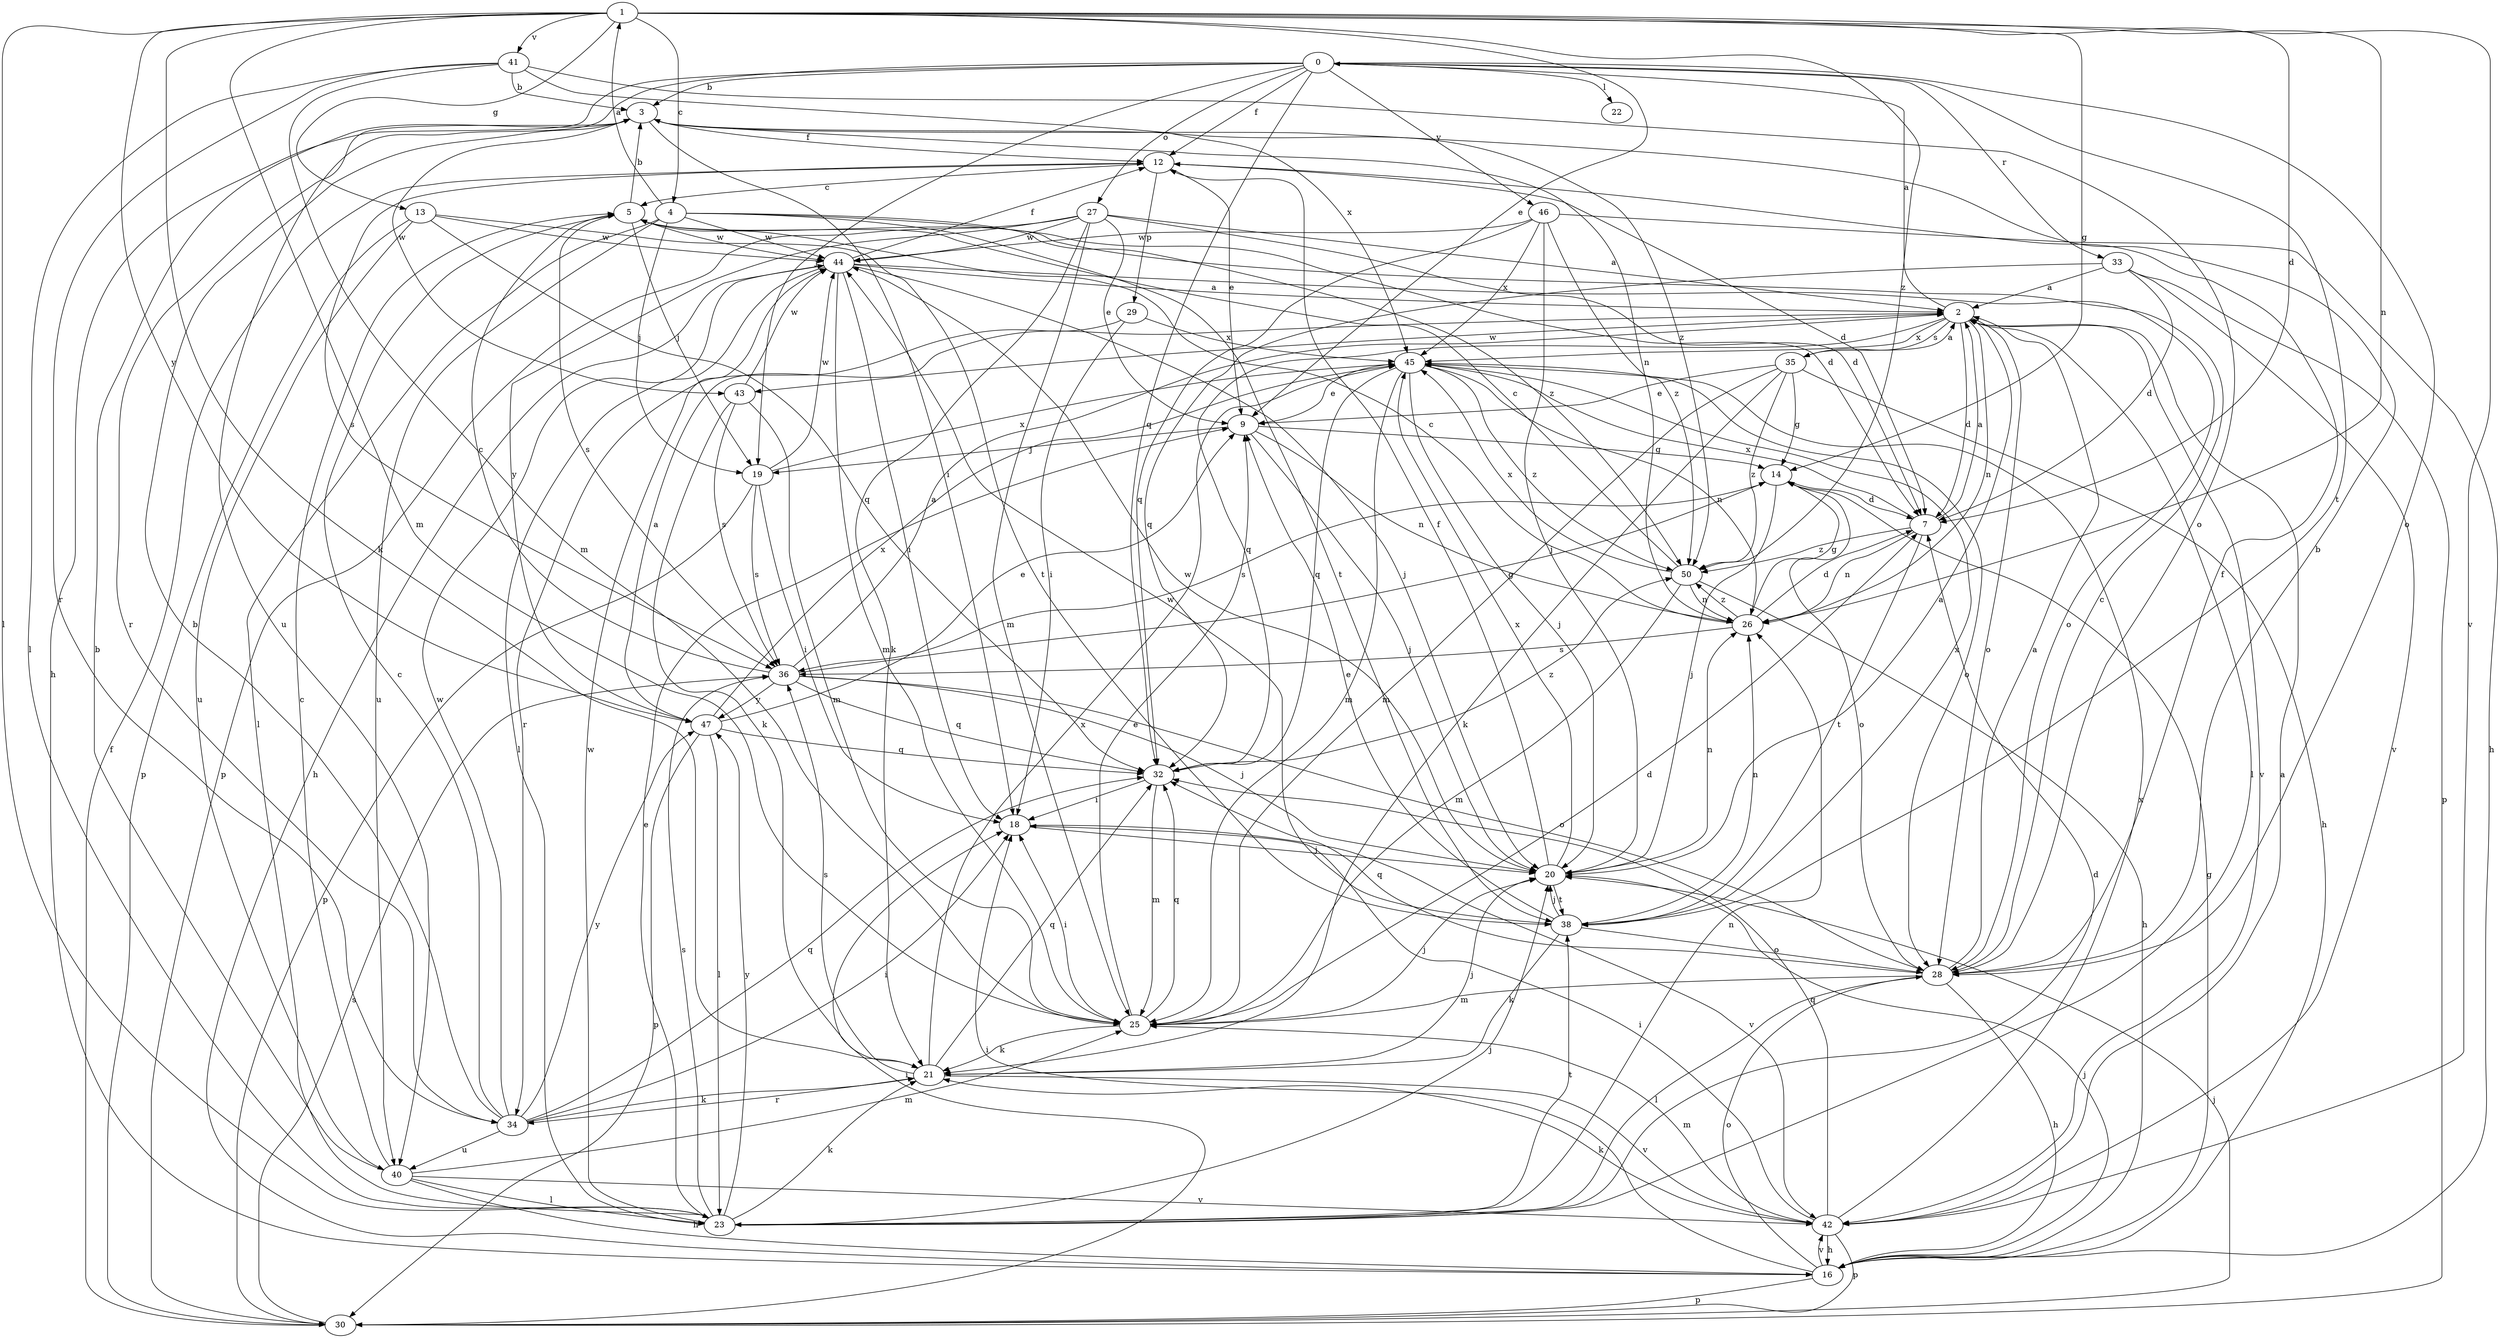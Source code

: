 strict digraph  {
0;
1;
2;
3;
4;
5;
7;
9;
12;
13;
14;
16;
18;
19;
20;
21;
22;
23;
25;
26;
27;
28;
29;
30;
32;
33;
34;
35;
36;
38;
40;
41;
42;
43;
44;
45;
46;
47;
50;
0 -> 3  [label=b];
0 -> 12  [label=f];
0 -> 16  [label=h];
0 -> 19  [label=j];
0 -> 22  [label=l];
0 -> 27  [label=o];
0 -> 28  [label=o];
0 -> 32  [label=q];
0 -> 33  [label=r];
0 -> 38  [label=t];
0 -> 40  [label=u];
0 -> 46  [label=y];
1 -> 4  [label=c];
1 -> 7  [label=d];
1 -> 9  [label=e];
1 -> 13  [label=g];
1 -> 14  [label=g];
1 -> 21  [label=k];
1 -> 23  [label=l];
1 -> 25  [label=m];
1 -> 26  [label=n];
1 -> 41  [label=v];
1 -> 42  [label=v];
1 -> 47  [label=y];
1 -> 50  [label=z];
2 -> 0  [label=a];
2 -> 7  [label=d];
2 -> 23  [label=l];
2 -> 26  [label=n];
2 -> 28  [label=o];
2 -> 32  [label=q];
2 -> 35  [label=s];
2 -> 42  [label=v];
2 -> 43  [label=w];
2 -> 45  [label=x];
3 -> 12  [label=f];
3 -> 18  [label=i];
3 -> 26  [label=n];
3 -> 34  [label=r];
3 -> 43  [label=w];
3 -> 50  [label=z];
4 -> 1  [label=a];
4 -> 7  [label=d];
4 -> 19  [label=j];
4 -> 23  [label=l];
4 -> 38  [label=t];
4 -> 40  [label=u];
4 -> 44  [label=w];
4 -> 50  [label=z];
5 -> 3  [label=b];
5 -> 19  [label=j];
5 -> 36  [label=s];
5 -> 44  [label=w];
7 -> 2  [label=a];
7 -> 26  [label=n];
7 -> 38  [label=t];
7 -> 45  [label=x];
7 -> 50  [label=z];
9 -> 14  [label=g];
9 -> 19  [label=j];
9 -> 20  [label=j];
9 -> 26  [label=n];
12 -> 5  [label=c];
12 -> 7  [label=d];
12 -> 9  [label=e];
12 -> 29  [label=p];
12 -> 36  [label=s];
13 -> 30  [label=p];
13 -> 32  [label=q];
13 -> 38  [label=t];
13 -> 40  [label=u];
13 -> 44  [label=w];
14 -> 7  [label=d];
14 -> 20  [label=j];
14 -> 28  [label=o];
14 -> 36  [label=s];
16 -> 14  [label=g];
16 -> 18  [label=i];
16 -> 20  [label=j];
16 -> 28  [label=o];
16 -> 30  [label=p];
16 -> 42  [label=v];
18 -> 20  [label=j];
18 -> 42  [label=v];
19 -> 18  [label=i];
19 -> 30  [label=p];
19 -> 36  [label=s];
19 -> 44  [label=w];
19 -> 45  [label=x];
20 -> 2  [label=a];
20 -> 12  [label=f];
20 -> 26  [label=n];
20 -> 38  [label=t];
20 -> 44  [label=w];
20 -> 45  [label=x];
21 -> 20  [label=j];
21 -> 32  [label=q];
21 -> 34  [label=r];
21 -> 36  [label=s];
21 -> 42  [label=v];
21 -> 45  [label=x];
23 -> 7  [label=d];
23 -> 9  [label=e];
23 -> 20  [label=j];
23 -> 21  [label=k];
23 -> 26  [label=n];
23 -> 36  [label=s];
23 -> 38  [label=t];
23 -> 44  [label=w];
23 -> 47  [label=y];
25 -> 7  [label=d];
25 -> 9  [label=e];
25 -> 18  [label=i];
25 -> 20  [label=j];
25 -> 21  [label=k];
25 -> 32  [label=q];
26 -> 5  [label=c];
26 -> 7  [label=d];
26 -> 14  [label=g];
26 -> 36  [label=s];
26 -> 50  [label=z];
27 -> 2  [label=a];
27 -> 7  [label=d];
27 -> 9  [label=e];
27 -> 21  [label=k];
27 -> 25  [label=m];
27 -> 30  [label=p];
27 -> 44  [label=w];
27 -> 47  [label=y];
28 -> 2  [label=a];
28 -> 3  [label=b];
28 -> 5  [label=c];
28 -> 12  [label=f];
28 -> 16  [label=h];
28 -> 23  [label=l];
28 -> 25  [label=m];
28 -> 32  [label=q];
29 -> 18  [label=i];
29 -> 34  [label=r];
29 -> 45  [label=x];
30 -> 12  [label=f];
30 -> 18  [label=i];
30 -> 20  [label=j];
30 -> 36  [label=s];
32 -> 18  [label=i];
32 -> 25  [label=m];
32 -> 50  [label=z];
33 -> 2  [label=a];
33 -> 7  [label=d];
33 -> 30  [label=p];
33 -> 32  [label=q];
33 -> 42  [label=v];
34 -> 3  [label=b];
34 -> 5  [label=c];
34 -> 18  [label=i];
34 -> 21  [label=k];
34 -> 32  [label=q];
34 -> 40  [label=u];
34 -> 44  [label=w];
34 -> 47  [label=y];
35 -> 2  [label=a];
35 -> 9  [label=e];
35 -> 14  [label=g];
35 -> 16  [label=h];
35 -> 21  [label=k];
35 -> 25  [label=m];
35 -> 50  [label=z];
36 -> 2  [label=a];
36 -> 5  [label=c];
36 -> 14  [label=g];
36 -> 20  [label=j];
36 -> 28  [label=o];
36 -> 32  [label=q];
36 -> 47  [label=y];
38 -> 9  [label=e];
38 -> 20  [label=j];
38 -> 21  [label=k];
38 -> 26  [label=n];
38 -> 28  [label=o];
38 -> 44  [label=w];
38 -> 45  [label=x];
40 -> 3  [label=b];
40 -> 5  [label=c];
40 -> 16  [label=h];
40 -> 23  [label=l];
40 -> 25  [label=m];
40 -> 42  [label=v];
41 -> 3  [label=b];
41 -> 23  [label=l];
41 -> 25  [label=m];
41 -> 28  [label=o];
41 -> 34  [label=r];
41 -> 45  [label=x];
42 -> 2  [label=a];
42 -> 16  [label=h];
42 -> 18  [label=i];
42 -> 21  [label=k];
42 -> 25  [label=m];
42 -> 30  [label=p];
42 -> 32  [label=q];
42 -> 45  [label=x];
43 -> 21  [label=k];
43 -> 25  [label=m];
43 -> 36  [label=s];
43 -> 44  [label=w];
44 -> 2  [label=a];
44 -> 12  [label=f];
44 -> 16  [label=h];
44 -> 18  [label=i];
44 -> 20  [label=j];
44 -> 23  [label=l];
44 -> 25  [label=m];
44 -> 28  [label=o];
45 -> 9  [label=e];
45 -> 20  [label=j];
45 -> 25  [label=m];
45 -> 26  [label=n];
45 -> 28  [label=o];
45 -> 32  [label=q];
45 -> 50  [label=z];
46 -> 16  [label=h];
46 -> 20  [label=j];
46 -> 32  [label=q];
46 -> 44  [label=w];
46 -> 45  [label=x];
46 -> 50  [label=z];
47 -> 2  [label=a];
47 -> 9  [label=e];
47 -> 23  [label=l];
47 -> 30  [label=p];
47 -> 32  [label=q];
47 -> 45  [label=x];
50 -> 5  [label=c];
50 -> 16  [label=h];
50 -> 25  [label=m];
50 -> 26  [label=n];
50 -> 45  [label=x];
}
